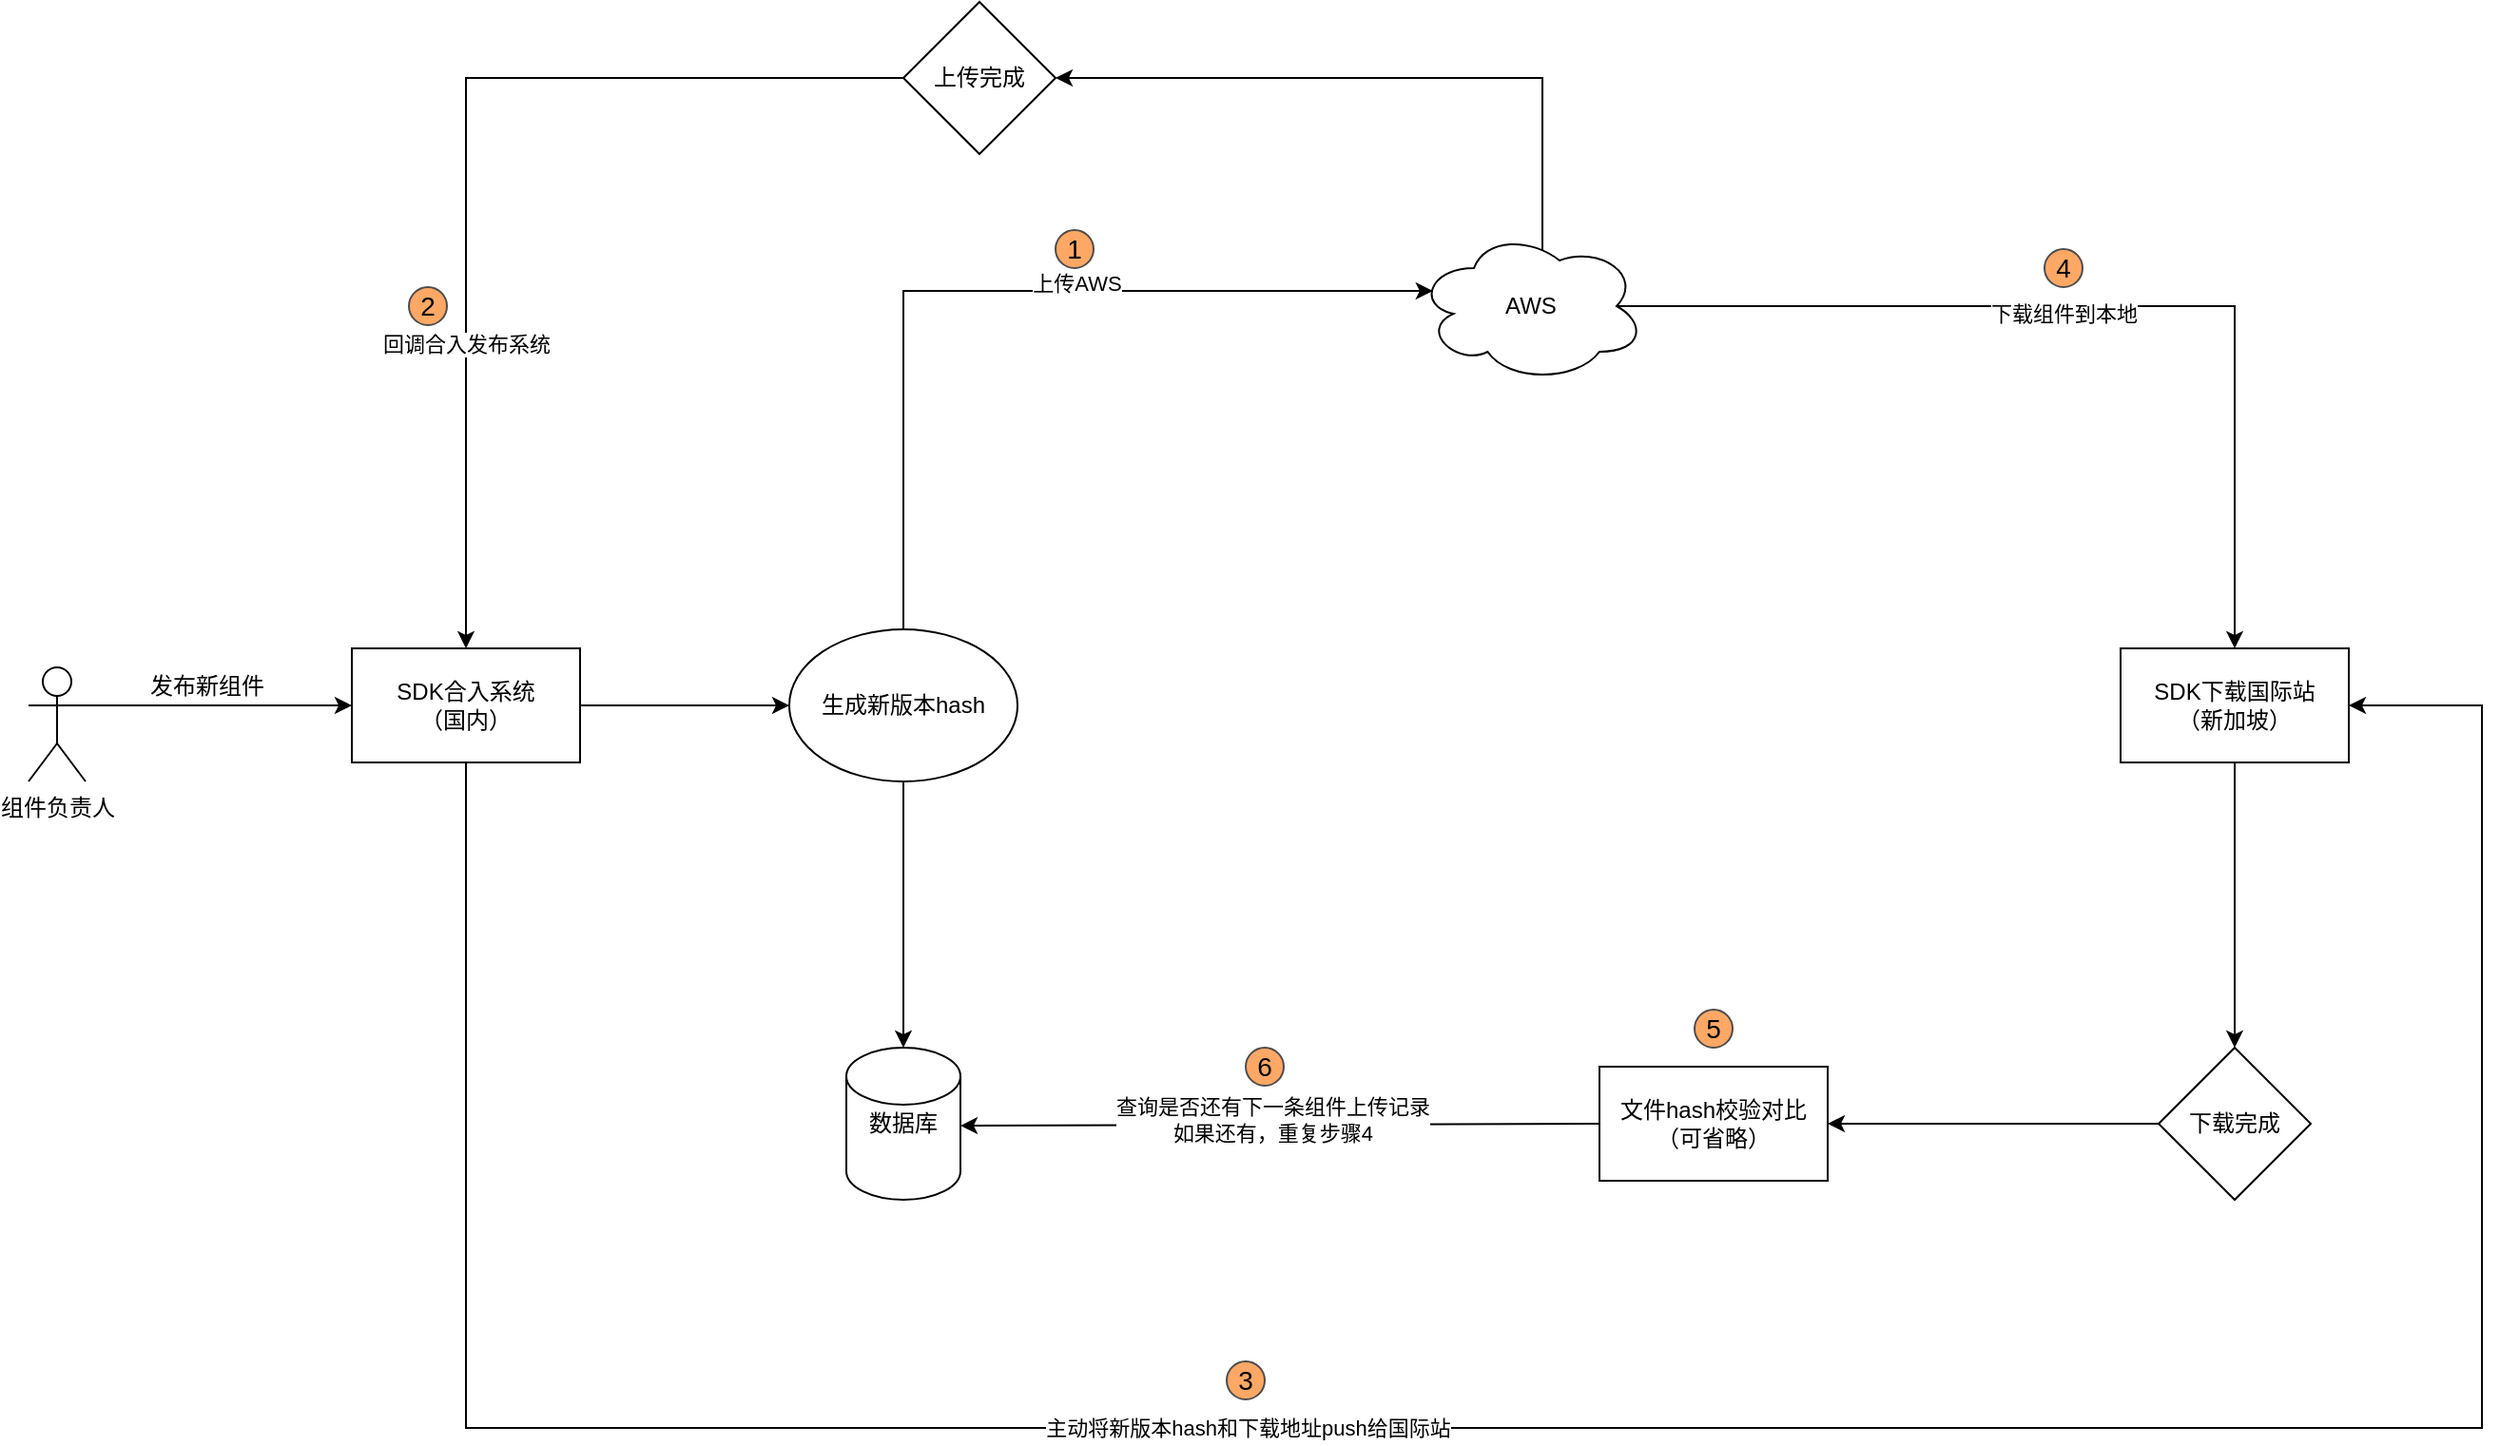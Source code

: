 <mxfile version="13.6.5" type="github">
  <diagram id="3sJmwWHuC3y5HuRblNoI" name="Page-1">
    <mxGraphModel dx="2893" dy="2210" grid="1" gridSize="10" guides="1" tooltips="1" connect="1" arrows="1" fold="1" page="1" pageScale="1" pageWidth="827" pageHeight="1169" math="0" shadow="0">
      <root>
        <mxCell id="0" />
        <mxCell id="1" parent="0" />
        <mxCell id="ATobDdn7_iabuAxhh3ML-18" style="edgeStyle=orthogonalEdgeStyle;rounded=0;orthogonalLoop=1;jettySize=auto;html=1;exitX=1;exitY=0.5;exitDx=0;exitDy=0;entryX=0;entryY=0.5;entryDx=0;entryDy=0;" edge="1" parent="1" source="ATobDdn7_iabuAxhh3ML-1" target="ATobDdn7_iabuAxhh3ML-15">
          <mxGeometry relative="1" as="geometry" />
        </mxCell>
        <mxCell id="ATobDdn7_iabuAxhh3ML-1" value="SDK合入系统&lt;br&gt;（国内）" style="rounded=0;whiteSpace=wrap;html=1;" vertex="1" parent="1">
          <mxGeometry x="-510" y="200" width="120" height="60" as="geometry" />
        </mxCell>
        <mxCell id="ATobDdn7_iabuAxhh3ML-2" value="组件负责人" style="shape=umlActor;verticalLabelPosition=bottom;verticalAlign=top;html=1;outlineConnect=0;" vertex="1" parent="1">
          <mxGeometry x="-680" y="210" width="30" height="60" as="geometry" />
        </mxCell>
        <mxCell id="ATobDdn7_iabuAxhh3ML-3" value="" style="endArrow=classic;html=1;exitX=1;exitY=0.333;exitDx=0;exitDy=0;exitPerimeter=0;entryX=0;entryY=0.5;entryDx=0;entryDy=0;" edge="1" parent="1" source="ATobDdn7_iabuAxhh3ML-2" target="ATobDdn7_iabuAxhh3ML-1">
          <mxGeometry width="50" height="50" relative="1" as="geometry">
            <mxPoint x="-290" y="400" as="sourcePoint" />
            <mxPoint x="-240" y="350" as="targetPoint" />
          </mxGeometry>
        </mxCell>
        <mxCell id="ATobDdn7_iabuAxhh3ML-5" value="发布新组件" style="text;html=1;strokeColor=none;fillColor=none;align=center;verticalAlign=middle;whiteSpace=wrap;rounded=0;" vertex="1" parent="1">
          <mxGeometry x="-620" y="210" width="68" height="20" as="geometry" />
        </mxCell>
        <mxCell id="ATobDdn7_iabuAxhh3ML-20" style="edgeStyle=orthogonalEdgeStyle;rounded=0;orthogonalLoop=1;jettySize=auto;html=1;entryX=1;entryY=0.5;entryDx=0;entryDy=0;exitX=0.625;exitY=0.2;exitDx=0;exitDy=0;exitPerimeter=0;" edge="1" parent="1" source="ATobDdn7_iabuAxhh3ML-8" target="ATobDdn7_iabuAxhh3ML-19">
          <mxGeometry relative="1" as="geometry">
            <Array as="points">
              <mxPoint x="116" y="-4" />
              <mxPoint x="116" y="-100" />
            </Array>
          </mxGeometry>
        </mxCell>
        <mxCell id="ATobDdn7_iabuAxhh3ML-8" value="AWS" style="ellipse;shape=cloud;whiteSpace=wrap;html=1;" vertex="1" parent="1">
          <mxGeometry x="50" y="-20" width="120" height="80" as="geometry" />
        </mxCell>
        <mxCell id="ATobDdn7_iabuAxhh3ML-10" value="" style="endArrow=classic;html=1;entryX=0.07;entryY=0.4;entryDx=0;entryDy=0;entryPerimeter=0;exitX=0.5;exitY=0;exitDx=0;exitDy=0;edgeStyle=orthogonalEdgeStyle;rounded=0;" edge="1" parent="1" source="ATobDdn7_iabuAxhh3ML-15" target="ATobDdn7_iabuAxhh3ML-8">
          <mxGeometry width="50" height="50" relative="1" as="geometry">
            <mxPoint x="-220" y="166" as="sourcePoint" />
            <mxPoint x="-10.8" y="20" as="targetPoint" />
            <Array as="points">
              <mxPoint x="-220" y="12" />
            </Array>
          </mxGeometry>
        </mxCell>
        <mxCell id="ATobDdn7_iabuAxhh3ML-11" value="上传AWS" style="edgeLabel;html=1;align=center;verticalAlign=middle;resizable=0;points=[];" vertex="1" connectable="0" parent="ATobDdn7_iabuAxhh3ML-10">
          <mxGeometry x="-0.113" y="-66" relative="1" as="geometry">
            <mxPoint x="66" y="-70" as="offset" />
          </mxGeometry>
        </mxCell>
        <mxCell id="ATobDdn7_iabuAxhh3ML-24" style="edgeStyle=orthogonalEdgeStyle;rounded=0;orthogonalLoop=1;jettySize=auto;html=1;exitX=0.5;exitY=1;exitDx=0;exitDy=0;entryX=0.5;entryY=0;entryDx=0;entryDy=0;" edge="1" parent="1" source="ATobDdn7_iabuAxhh3ML-12" target="ATobDdn7_iabuAxhh3ML-23">
          <mxGeometry relative="1" as="geometry" />
        </mxCell>
        <mxCell id="ATobDdn7_iabuAxhh3ML-12" value="SDK下载国际站&lt;br&gt;（新加坡）" style="rounded=0;whiteSpace=wrap;html=1;" vertex="1" parent="1">
          <mxGeometry x="420" y="200" width="120" height="60" as="geometry" />
        </mxCell>
        <mxCell id="ATobDdn7_iabuAxhh3ML-13" value="" style="endArrow=classic;html=1;entryX=0.5;entryY=0;entryDx=0;entryDy=0;edgeStyle=orthogonalEdgeStyle;exitX=0.875;exitY=0.5;exitDx=0;exitDy=0;exitPerimeter=0;rounded=0;" edge="1" parent="1" source="ATobDdn7_iabuAxhh3ML-8" target="ATobDdn7_iabuAxhh3ML-12">
          <mxGeometry width="50" height="50" relative="1" as="geometry">
            <mxPoint x="330" y="20" as="sourcePoint" />
            <mxPoint x="470" y="550" as="targetPoint" />
            <Array as="points">
              <mxPoint x="480" y="20" />
            </Array>
          </mxGeometry>
        </mxCell>
        <mxCell id="ATobDdn7_iabuAxhh3ML-14" value="下载组件到本地" style="edgeLabel;html=1;align=center;verticalAlign=middle;resizable=0;points=[];" vertex="1" connectable="0" parent="ATobDdn7_iabuAxhh3ML-13">
          <mxGeometry x="-0.069" y="-4" relative="1" as="geometry">
            <mxPoint as="offset" />
          </mxGeometry>
        </mxCell>
        <mxCell id="ATobDdn7_iabuAxhh3ML-15" value="生成新版本hash" style="ellipse;whiteSpace=wrap;html=1;" vertex="1" parent="1">
          <mxGeometry x="-280" y="190" width="120" height="80" as="geometry" />
        </mxCell>
        <mxCell id="ATobDdn7_iabuAxhh3ML-16" value="数据库" style="shape=cylinder2;whiteSpace=wrap;html=1;boundedLbl=1;backgroundOutline=1;size=15;" vertex="1" parent="1">
          <mxGeometry x="-250" y="410" width="60" height="80" as="geometry" />
        </mxCell>
        <mxCell id="ATobDdn7_iabuAxhh3ML-17" value="" style="endArrow=classic;html=1;exitX=0.5;exitY=1;exitDx=0;exitDy=0;" edge="1" parent="1" source="ATobDdn7_iabuAxhh3ML-15" target="ATobDdn7_iabuAxhh3ML-16">
          <mxGeometry width="50" height="50" relative="1" as="geometry">
            <mxPoint x="-160" y="560" as="sourcePoint" />
            <mxPoint x="-110" y="510" as="targetPoint" />
          </mxGeometry>
        </mxCell>
        <mxCell id="ATobDdn7_iabuAxhh3ML-21" style="edgeStyle=orthogonalEdgeStyle;rounded=0;orthogonalLoop=1;jettySize=auto;html=1;exitX=0.5;exitY=1;exitDx=0;exitDy=0;" edge="1" parent="1" source="ATobDdn7_iabuAxhh3ML-1" target="ATobDdn7_iabuAxhh3ML-12">
          <mxGeometry relative="1" as="geometry">
            <Array as="points">
              <mxPoint x="-450" y="610" />
              <mxPoint x="610" y="610" />
              <mxPoint x="610" y="230" />
            </Array>
          </mxGeometry>
        </mxCell>
        <mxCell id="ATobDdn7_iabuAxhh3ML-22" value="主动将新版本hash和下载地址push给国际站" style="edgeLabel;html=1;align=center;verticalAlign=middle;resizable=0;points=[];" vertex="1" connectable="0" parent="ATobDdn7_iabuAxhh3ML-21">
          <mxGeometry x="-0.182" relative="1" as="geometry">
            <mxPoint as="offset" />
          </mxGeometry>
        </mxCell>
        <mxCell id="ATobDdn7_iabuAxhh3ML-32" style="edgeStyle=orthogonalEdgeStyle;rounded=0;sketch=0;orthogonalLoop=1;jettySize=auto;html=1;exitX=0;exitY=0.5;exitDx=0;exitDy=0;fontSize=14;fontColor=#FFFFFF;entryX=0.5;entryY=0;entryDx=0;entryDy=0;" edge="1" parent="1" source="ATobDdn7_iabuAxhh3ML-19" target="ATobDdn7_iabuAxhh3ML-1">
          <mxGeometry relative="1" as="geometry">
            <Array as="points">
              <mxPoint x="-450" y="-100" />
            </Array>
          </mxGeometry>
        </mxCell>
        <mxCell id="ATobDdn7_iabuAxhh3ML-33" value="&lt;font color=&quot;#000000&quot; style=&quot;font-size: 11px;&quot;&gt;回调合入发布系统&lt;/font&gt;" style="edgeLabel;html=1;align=center;verticalAlign=middle;resizable=0;points=[];fontSize=11;fontColor=#FFFFFF;" vertex="1" connectable="0" parent="ATobDdn7_iabuAxhh3ML-32">
          <mxGeometry x="0.604" y="-3" relative="1" as="geometry">
            <mxPoint x="3" y="-55" as="offset" />
          </mxGeometry>
        </mxCell>
        <mxCell id="ATobDdn7_iabuAxhh3ML-19" value="上传完成" style="rhombus;whiteSpace=wrap;html=1;" vertex="1" parent="1">
          <mxGeometry x="-220" y="-140" width="80" height="80" as="geometry" />
        </mxCell>
        <mxCell id="ATobDdn7_iabuAxhh3ML-23" value="下载完成" style="rhombus;whiteSpace=wrap;html=1;" vertex="1" parent="1">
          <mxGeometry x="440" y="410" width="80" height="80" as="geometry" />
        </mxCell>
        <mxCell id="ATobDdn7_iabuAxhh3ML-25" value="" style="endArrow=classic;html=1;exitX=0;exitY=0.5;exitDx=0;exitDy=0;entryX=1;entryY=0.513;entryDx=0;entryDy=0;entryPerimeter=0;" edge="1" parent="1" source="ATobDdn7_iabuAxhh3ML-27" target="ATobDdn7_iabuAxhh3ML-16">
          <mxGeometry width="50" height="50" relative="1" as="geometry">
            <mxPoint x="-160" y="360" as="sourcePoint" />
            <mxPoint x="-110" y="310" as="targetPoint" />
          </mxGeometry>
        </mxCell>
        <mxCell id="ATobDdn7_iabuAxhh3ML-26" value="查询是否还有下一条组件上传记录&lt;br&gt;如果还有，重复步骤4" style="edgeLabel;html=1;align=center;verticalAlign=middle;resizable=0;points=[];" vertex="1" connectable="0" parent="ATobDdn7_iabuAxhh3ML-25">
          <mxGeometry x="0.025" y="-3" relative="1" as="geometry">
            <mxPoint as="offset" />
          </mxGeometry>
        </mxCell>
        <mxCell id="ATobDdn7_iabuAxhh3ML-27" value="文件hash校验对比&lt;br&gt;（可省略）" style="rounded=0;whiteSpace=wrap;html=1;" vertex="1" parent="1">
          <mxGeometry x="146" y="420" width="120" height="60" as="geometry" />
        </mxCell>
        <mxCell id="ATobDdn7_iabuAxhh3ML-28" value="" style="endArrow=classic;html=1;exitX=0;exitY=0.5;exitDx=0;exitDy=0;entryX=1;entryY=0.5;entryDx=0;entryDy=0;" edge="1" parent="1" source="ATobDdn7_iabuAxhh3ML-23" target="ATobDdn7_iabuAxhh3ML-27">
          <mxGeometry width="50" height="50" relative="1" as="geometry">
            <mxPoint x="-160" y="360" as="sourcePoint" />
            <mxPoint x="-110" y="310" as="targetPoint" />
          </mxGeometry>
        </mxCell>
        <mxCell id="ATobDdn7_iabuAxhh3ML-30" value="1" style="ellipse;whiteSpace=wrap;html=1;aspect=fixed;rounded=0;labelBackgroundColor=none;sketch=0;fontSize=14;fillColor=#FFA866;strokeColor=#4D4D4D;" vertex="1" parent="1">
          <mxGeometry x="-140" y="-20" width="20" height="20" as="geometry" />
        </mxCell>
        <mxCell id="ATobDdn7_iabuAxhh3ML-31" value="2" style="ellipse;whiteSpace=wrap;html=1;aspect=fixed;rounded=0;labelBackgroundColor=none;sketch=0;fontSize=14;fillColor=#FFA866;strokeColor=#4D4D4D;" vertex="1" parent="1">
          <mxGeometry x="-480" y="10" width="20" height="20" as="geometry" />
        </mxCell>
        <mxCell id="ATobDdn7_iabuAxhh3ML-34" value="3" style="ellipse;whiteSpace=wrap;html=1;aspect=fixed;rounded=0;labelBackgroundColor=none;sketch=0;fontSize=14;fillColor=#FFA866;strokeColor=#4D4D4D;" vertex="1" parent="1">
          <mxGeometry x="-50" y="575" width="20" height="20" as="geometry" />
        </mxCell>
        <mxCell id="ATobDdn7_iabuAxhh3ML-35" value="4" style="ellipse;whiteSpace=wrap;html=1;aspect=fixed;rounded=0;labelBackgroundColor=none;sketch=0;fontSize=14;fillColor=#FFA866;strokeColor=#4D4D4D;" vertex="1" parent="1">
          <mxGeometry x="380" y="-10" width="20" height="20" as="geometry" />
        </mxCell>
        <mxCell id="ATobDdn7_iabuAxhh3ML-36" value="5" style="ellipse;whiteSpace=wrap;html=1;aspect=fixed;rounded=0;labelBackgroundColor=none;sketch=0;fontSize=14;fillColor=#FFA866;strokeColor=#4D4D4D;" vertex="1" parent="1">
          <mxGeometry x="196" y="390" width="20" height="20" as="geometry" />
        </mxCell>
        <mxCell id="ATobDdn7_iabuAxhh3ML-37" value="6" style="ellipse;whiteSpace=wrap;html=1;aspect=fixed;rounded=0;labelBackgroundColor=none;sketch=0;fontSize=14;fillColor=#FFA866;strokeColor=#4D4D4D;" vertex="1" parent="1">
          <mxGeometry x="-40" y="410" width="20" height="20" as="geometry" />
        </mxCell>
      </root>
    </mxGraphModel>
  </diagram>
</mxfile>

